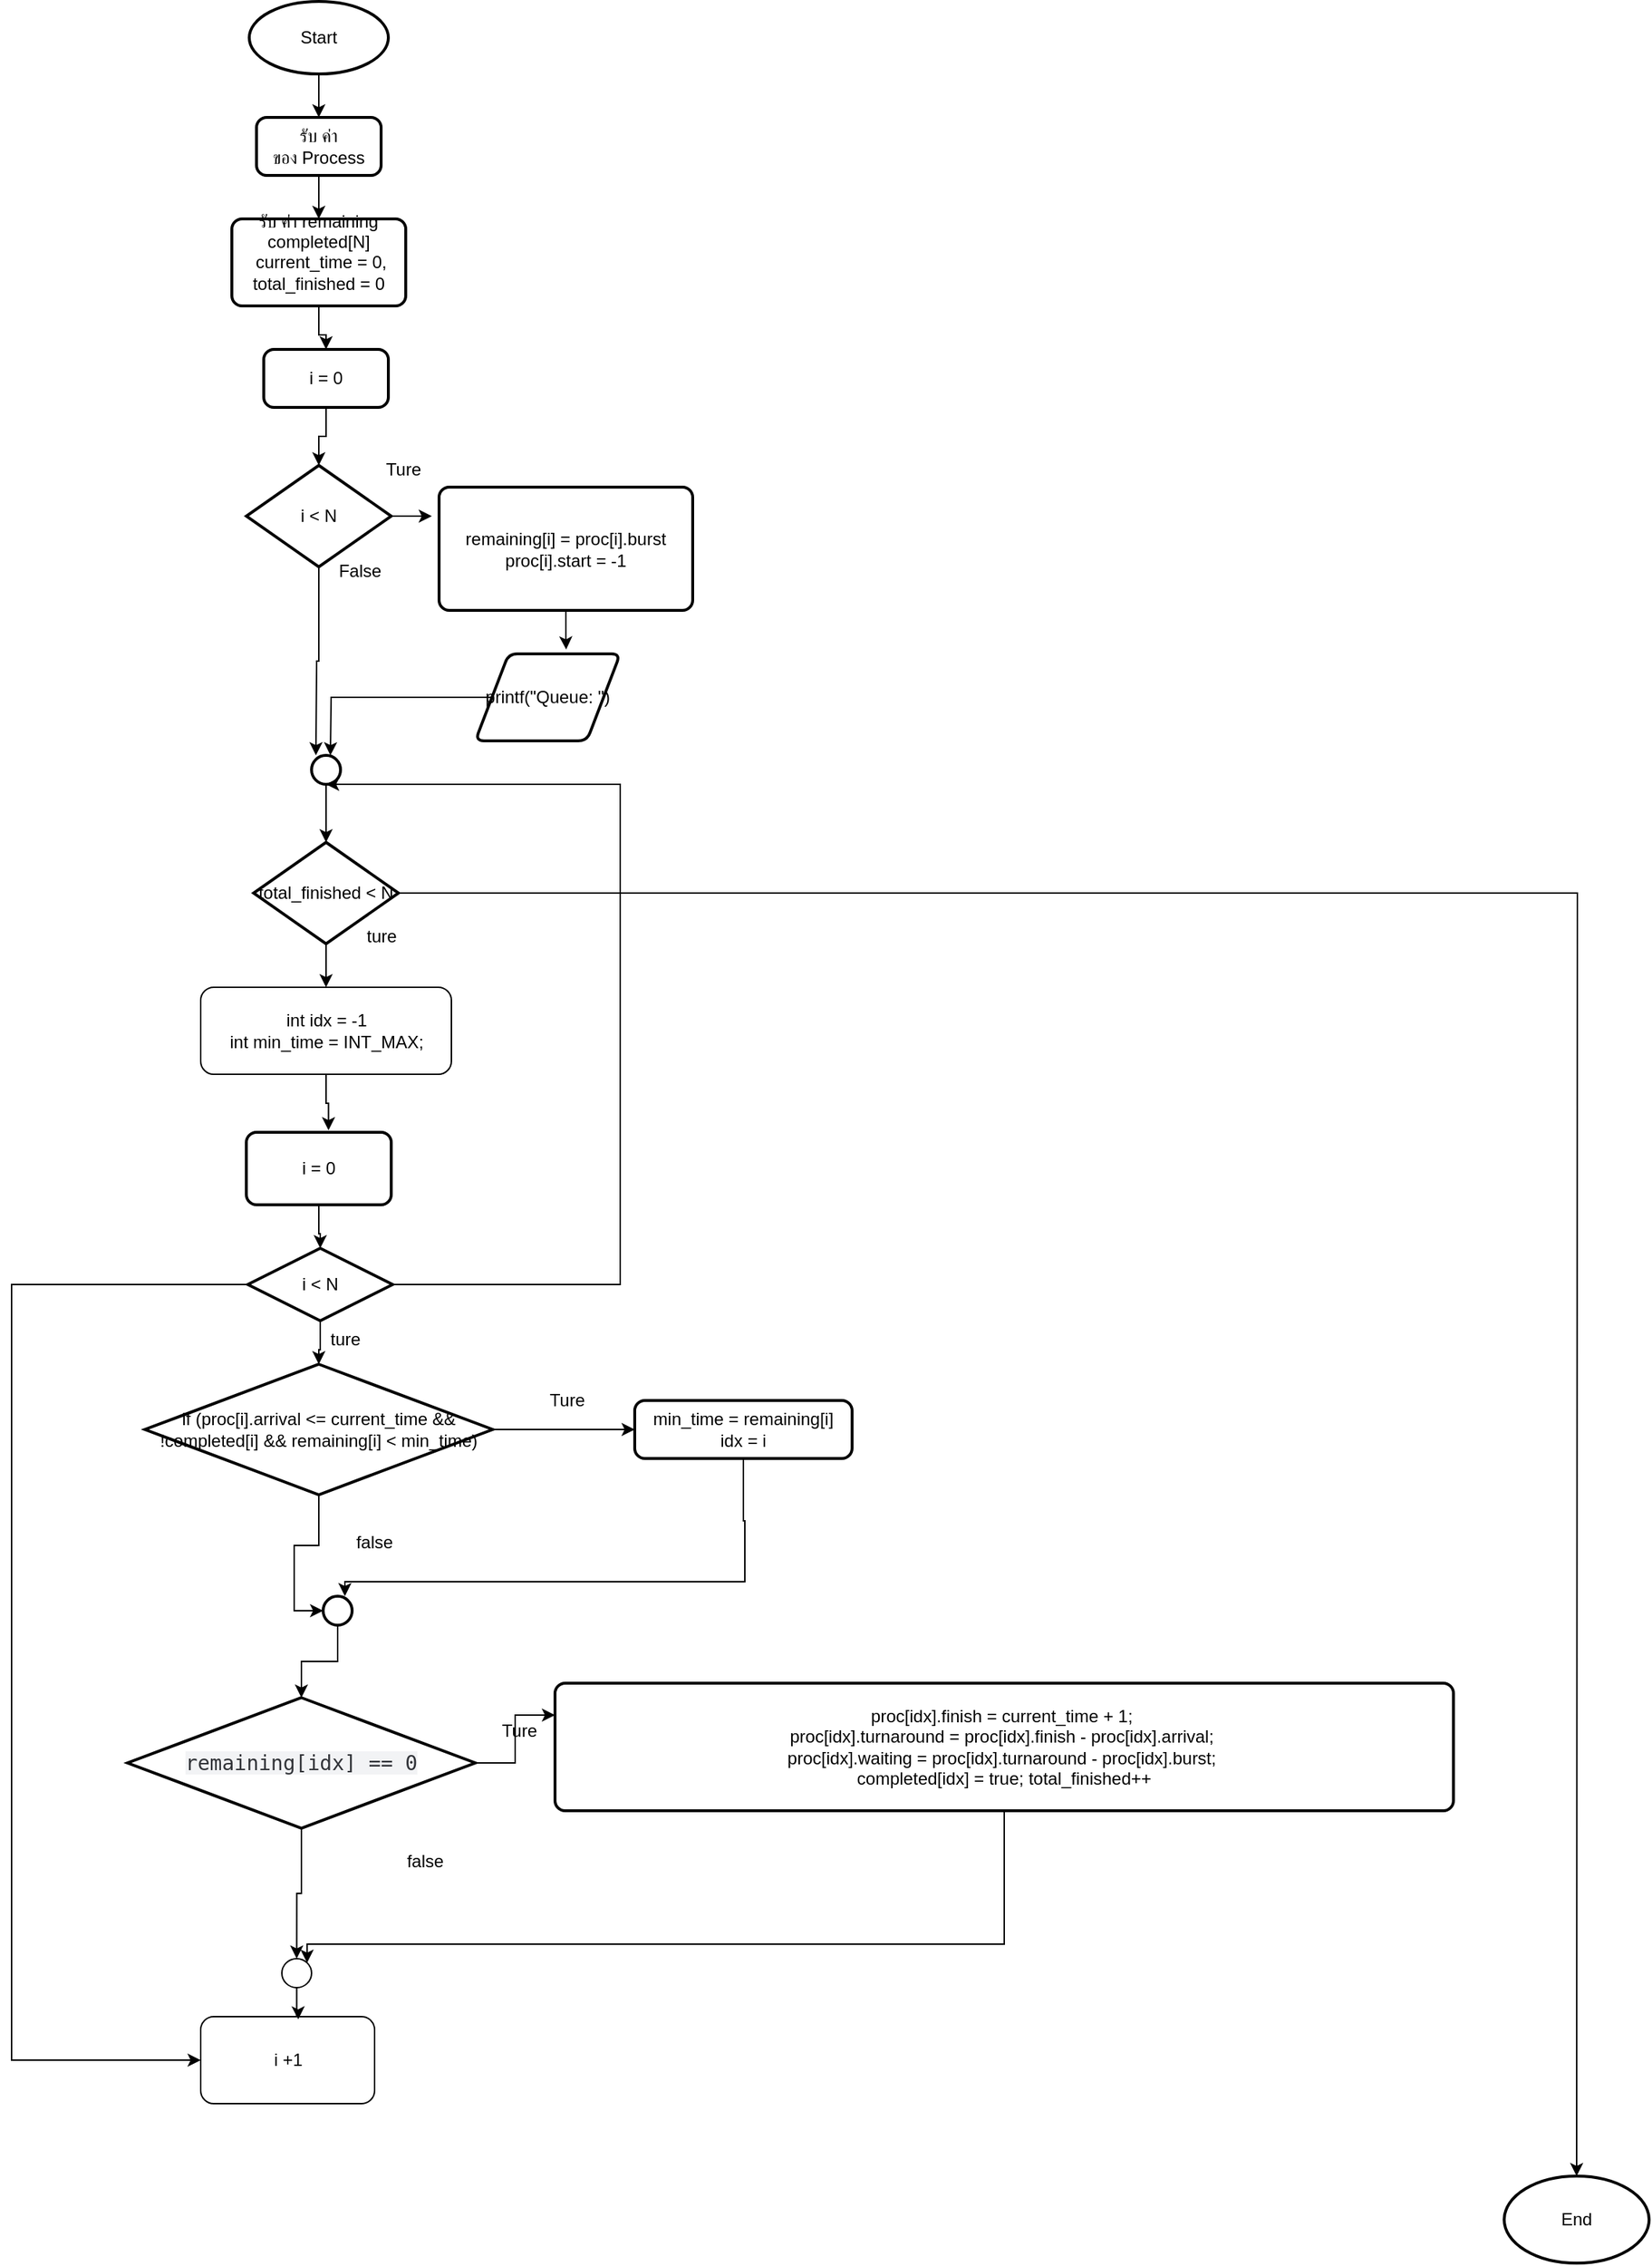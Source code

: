 <mxfile version="26.0.15">
  <diagram id="C5RBs43oDa-KdzZeNtuy" name="Page-1">
    <mxGraphModel dx="3663" dy="1614" grid="1" gridSize="10" guides="1" tooltips="1" connect="1" arrows="1" fold="1" page="1" pageScale="1" pageWidth="827" pageHeight="1169" math="0" shadow="0">
      <root>
        <mxCell id="WIyWlLk6GJQsqaUBKTNV-0" />
        <mxCell id="WIyWlLk6GJQsqaUBKTNV-1" parent="WIyWlLk6GJQsqaUBKTNV-0" />
        <mxCell id="ImtSqPIHlffISOj9dpkc-59" style="edgeStyle=orthogonalEdgeStyle;rounded=0;orthogonalLoop=1;jettySize=auto;html=1;entryX=0.5;entryY=0;entryDx=0;entryDy=0;" edge="1" parent="WIyWlLk6GJQsqaUBKTNV-1" source="ImtSqPIHlffISOj9dpkc-0" target="ImtSqPIHlffISOj9dpkc-1">
          <mxGeometry relative="1" as="geometry" />
        </mxCell>
        <mxCell id="ImtSqPIHlffISOj9dpkc-0" value="Start" style="strokeWidth=2;html=1;shape=mxgraph.flowchart.start_1;whiteSpace=wrap;" vertex="1" parent="WIyWlLk6GJQsqaUBKTNV-1">
          <mxGeometry x="314" y="40" width="96" height="50" as="geometry" />
        </mxCell>
        <mxCell id="ImtSqPIHlffISOj9dpkc-60" style="edgeStyle=orthogonalEdgeStyle;rounded=0;orthogonalLoop=1;jettySize=auto;html=1;entryX=0.5;entryY=0;entryDx=0;entryDy=0;" edge="1" parent="WIyWlLk6GJQsqaUBKTNV-1" source="ImtSqPIHlffISOj9dpkc-1" target="ImtSqPIHlffISOj9dpkc-2">
          <mxGeometry relative="1" as="geometry" />
        </mxCell>
        <mxCell id="ImtSqPIHlffISOj9dpkc-1" value="รับ ค่า ของ&amp;nbsp;Process" style="rounded=1;whiteSpace=wrap;html=1;absoluteArcSize=1;arcSize=14;strokeWidth=2;" vertex="1" parent="WIyWlLk6GJQsqaUBKTNV-1">
          <mxGeometry x="319" y="120" width="86" height="40" as="geometry" />
        </mxCell>
        <mxCell id="ImtSqPIHlffISOj9dpkc-61" style="edgeStyle=orthogonalEdgeStyle;rounded=0;orthogonalLoop=1;jettySize=auto;html=1;entryX=0.5;entryY=0;entryDx=0;entryDy=0;" edge="1" parent="WIyWlLk6GJQsqaUBKTNV-1" source="ImtSqPIHlffISOj9dpkc-2" target="ImtSqPIHlffISOj9dpkc-3">
          <mxGeometry relative="1" as="geometry" />
        </mxCell>
        <mxCell id="ImtSqPIHlffISOj9dpkc-2" value="รับ ค่า remaining&lt;div&gt;completed[N]&lt;/div&gt;&lt;div&gt;&amp;nbsp;current_time = 0, total_finished = 0&lt;br&gt;&lt;div&gt;&lt;span style=&quot;color: rgba(0, 0, 0, 0); font-family: monospace; font-size: 0px; text-align: start; text-wrap-mode: nowrap;&quot;&gt;completed[N]%3CmxGraphModel%3E%3Croot%3E%3CmxCell%20id%3D%220%22%2F%3E%3CmxCell%20id%3D%221%22%20parent%3D%220%22%2F%3E%3CmxCell%20id%3D%222%22%20value%3D%22%E0%B8%A3%E0%B8%B1%E0%B8%9A%20%E0%B8%84%E0%B9%88%E0%B8%B2%20%E0%B8%82%E0%B8%AD%E0%B8%87%26amp%3Bnbsp%3BProcess%22%20style%3D%22rounded%3D1%3BwhiteSpace%3Dwrap%3Bhtml%3D1%3BabsoluteArcSize%3D1%3BarcSize%3D14%3BstrokeWidth%3D2%3B%22%20vertex%3D%221%22%20parent%3D%221%22%3E%3CmxGeometry%20x%3D%22319%22%20y%3D%22120%22%20width%3D%2286%22%20height%3D%2240%22%20as%3D%22geometry%22%2F%3E%3C%2FmxCell%3E%3C%2Froot%3E%3C%2FmxGraphModel%3Eint remaining[N];&lt;/span&gt;&lt;/div&gt;&lt;/div&gt;" style="rounded=1;whiteSpace=wrap;html=1;absoluteArcSize=1;arcSize=14;strokeWidth=2;" vertex="1" parent="WIyWlLk6GJQsqaUBKTNV-1">
          <mxGeometry x="302" y="190" width="120" height="60" as="geometry" />
        </mxCell>
        <mxCell id="ImtSqPIHlffISOj9dpkc-3" value="i = 0" style="rounded=1;whiteSpace=wrap;html=1;absoluteArcSize=1;arcSize=14;strokeWidth=2;" vertex="1" parent="WIyWlLk6GJQsqaUBKTNV-1">
          <mxGeometry x="324" y="280" width="86" height="40" as="geometry" />
        </mxCell>
        <mxCell id="ImtSqPIHlffISOj9dpkc-6" style="edgeStyle=orthogonalEdgeStyle;rounded=0;orthogonalLoop=1;jettySize=auto;html=1;" edge="1" parent="WIyWlLk6GJQsqaUBKTNV-1" source="ImtSqPIHlffISOj9dpkc-4">
          <mxGeometry relative="1" as="geometry">
            <mxPoint x="360" y="560" as="targetPoint" />
          </mxGeometry>
        </mxCell>
        <mxCell id="ImtSqPIHlffISOj9dpkc-7" style="edgeStyle=orthogonalEdgeStyle;rounded=0;orthogonalLoop=1;jettySize=auto;html=1;" edge="1" parent="WIyWlLk6GJQsqaUBKTNV-1" source="ImtSqPIHlffISOj9dpkc-4">
          <mxGeometry relative="1" as="geometry">
            <mxPoint x="440" y="395" as="targetPoint" />
          </mxGeometry>
        </mxCell>
        <mxCell id="ImtSqPIHlffISOj9dpkc-4" value="i &amp;lt; N" style="strokeWidth=2;html=1;shape=mxgraph.flowchart.decision;whiteSpace=wrap;" vertex="1" parent="WIyWlLk6GJQsqaUBKTNV-1">
          <mxGeometry x="312" y="360" width="100" height="70" as="geometry" />
        </mxCell>
        <mxCell id="ImtSqPIHlffISOj9dpkc-5" style="edgeStyle=orthogonalEdgeStyle;rounded=0;orthogonalLoop=1;jettySize=auto;html=1;entryX=0.5;entryY=0;entryDx=0;entryDy=0;entryPerimeter=0;" edge="1" parent="WIyWlLk6GJQsqaUBKTNV-1" source="ImtSqPIHlffISOj9dpkc-3" target="ImtSqPIHlffISOj9dpkc-4">
          <mxGeometry relative="1" as="geometry" />
        </mxCell>
        <mxCell id="ImtSqPIHlffISOj9dpkc-8" value="False" style="text;html=1;align=center;verticalAlign=middle;resizable=0;points=[];autosize=1;strokeColor=none;fillColor=none;" vertex="1" parent="WIyWlLk6GJQsqaUBKTNV-1">
          <mxGeometry x="365" y="418" width="50" height="30" as="geometry" />
        </mxCell>
        <mxCell id="ImtSqPIHlffISOj9dpkc-9" value="Ture" style="text;html=1;align=center;verticalAlign=middle;resizable=0;points=[];autosize=1;strokeColor=none;fillColor=none;" vertex="1" parent="WIyWlLk6GJQsqaUBKTNV-1">
          <mxGeometry x="395" y="348" width="50" height="30" as="geometry" />
        </mxCell>
        <mxCell id="ImtSqPIHlffISOj9dpkc-11" value="remaining[i] = proc[i].burst&lt;div&gt;proc[i].start = -1&lt;/div&gt;" style="rounded=1;whiteSpace=wrap;html=1;absoluteArcSize=1;arcSize=14;strokeWidth=2;" vertex="1" parent="WIyWlLk6GJQsqaUBKTNV-1">
          <mxGeometry x="445" y="375" width="175" height="85" as="geometry" />
        </mxCell>
        <mxCell id="ImtSqPIHlffISOj9dpkc-14" style="edgeStyle=orthogonalEdgeStyle;rounded=0;orthogonalLoop=1;jettySize=auto;html=1;" edge="1" parent="WIyWlLk6GJQsqaUBKTNV-1" source="ImtSqPIHlffISOj9dpkc-12">
          <mxGeometry relative="1" as="geometry">
            <mxPoint x="370" y="560" as="targetPoint" />
          </mxGeometry>
        </mxCell>
        <mxCell id="ImtSqPIHlffISOj9dpkc-12" value="printf(&quot;Queue: &quot;)" style="shape=parallelogram;html=1;strokeWidth=2;perimeter=parallelogramPerimeter;whiteSpace=wrap;rounded=1;arcSize=12;size=0.23;" vertex="1" parent="WIyWlLk6GJQsqaUBKTNV-1">
          <mxGeometry x="470" y="490" width="100" height="60" as="geometry" />
        </mxCell>
        <mxCell id="ImtSqPIHlffISOj9dpkc-13" style="edgeStyle=orthogonalEdgeStyle;rounded=0;orthogonalLoop=1;jettySize=auto;html=1;entryX=0.627;entryY=-0.05;entryDx=0;entryDy=0;entryPerimeter=0;" edge="1" parent="WIyWlLk6GJQsqaUBKTNV-1" source="ImtSqPIHlffISOj9dpkc-11" target="ImtSqPIHlffISOj9dpkc-12">
          <mxGeometry relative="1" as="geometry" />
        </mxCell>
        <mxCell id="ImtSqPIHlffISOj9dpkc-15" value="" style="strokeWidth=2;html=1;shape=mxgraph.flowchart.start_2;whiteSpace=wrap;" vertex="1" parent="WIyWlLk6GJQsqaUBKTNV-1">
          <mxGeometry x="357" y="560" width="20" height="20" as="geometry" />
        </mxCell>
        <mxCell id="ImtSqPIHlffISOj9dpkc-19" style="edgeStyle=orthogonalEdgeStyle;rounded=0;orthogonalLoop=1;jettySize=auto;html=1;entryX=0.5;entryY=0;entryDx=0;entryDy=0;" edge="1" parent="WIyWlLk6GJQsqaUBKTNV-1" source="ImtSqPIHlffISOj9dpkc-16" target="ImtSqPIHlffISOj9dpkc-18">
          <mxGeometry relative="1" as="geometry" />
        </mxCell>
        <mxCell id="ImtSqPIHlffISOj9dpkc-57" style="edgeStyle=orthogonalEdgeStyle;rounded=0;orthogonalLoop=1;jettySize=auto;html=1;" edge="1" parent="WIyWlLk6GJQsqaUBKTNV-1" source="ImtSqPIHlffISOj9dpkc-16">
          <mxGeometry relative="1" as="geometry">
            <mxPoint x="1230" y="1540" as="targetPoint" />
          </mxGeometry>
        </mxCell>
        <mxCell id="ImtSqPIHlffISOj9dpkc-16" value="total_finished &amp;lt; N" style="strokeWidth=2;html=1;shape=mxgraph.flowchart.decision;whiteSpace=wrap;" vertex="1" parent="WIyWlLk6GJQsqaUBKTNV-1">
          <mxGeometry x="317" y="620" width="100" height="70" as="geometry" />
        </mxCell>
        <mxCell id="ImtSqPIHlffISOj9dpkc-17" style="edgeStyle=orthogonalEdgeStyle;rounded=0;orthogonalLoop=1;jettySize=auto;html=1;entryX=0.5;entryY=0;entryDx=0;entryDy=0;entryPerimeter=0;" edge="1" parent="WIyWlLk6GJQsqaUBKTNV-1" source="ImtSqPIHlffISOj9dpkc-15" target="ImtSqPIHlffISOj9dpkc-16">
          <mxGeometry relative="1" as="geometry" />
        </mxCell>
        <mxCell id="ImtSqPIHlffISOj9dpkc-18" value="int idx = -1&lt;div&gt;int min_time = INT_MAX;&lt;/div&gt;" style="rounded=1;whiteSpace=wrap;html=1;" vertex="1" parent="WIyWlLk6GJQsqaUBKTNV-1">
          <mxGeometry x="280.5" y="720" width="173" height="60" as="geometry" />
        </mxCell>
        <mxCell id="ImtSqPIHlffISOj9dpkc-21" value="i = 0" style="rounded=1;whiteSpace=wrap;html=1;absoluteArcSize=1;arcSize=14;strokeWidth=2;" vertex="1" parent="WIyWlLk6GJQsqaUBKTNV-1">
          <mxGeometry x="312" y="820" width="100" height="50" as="geometry" />
        </mxCell>
        <mxCell id="ImtSqPIHlffISOj9dpkc-49" style="edgeStyle=orthogonalEdgeStyle;rounded=0;orthogonalLoop=1;jettySize=auto;html=1;entryX=0;entryY=0.5;entryDx=0;entryDy=0;" edge="1" parent="WIyWlLk6GJQsqaUBKTNV-1" source="ImtSqPIHlffISOj9dpkc-22" target="ImtSqPIHlffISOj9dpkc-41">
          <mxGeometry relative="1" as="geometry">
            <Array as="points">
              <mxPoint x="150" y="925" />
              <mxPoint x="150" y="1460" />
            </Array>
          </mxGeometry>
        </mxCell>
        <mxCell id="ImtSqPIHlffISOj9dpkc-22" value=" i &amp;lt; N" style="strokeWidth=2;html=1;shape=mxgraph.flowchart.decision;whiteSpace=wrap;" vertex="1" parent="WIyWlLk6GJQsqaUBKTNV-1">
          <mxGeometry x="313" y="900" width="100" height="50" as="geometry" />
        </mxCell>
        <mxCell id="ImtSqPIHlffISOj9dpkc-25" style="edgeStyle=orthogonalEdgeStyle;rounded=0;orthogonalLoop=1;jettySize=auto;html=1;" edge="1" parent="WIyWlLk6GJQsqaUBKTNV-1" source="ImtSqPIHlffISOj9dpkc-23">
          <mxGeometry relative="1" as="geometry">
            <mxPoint x="580.0" y="1025" as="targetPoint" />
          </mxGeometry>
        </mxCell>
        <mxCell id="ImtSqPIHlffISOj9dpkc-28" style="edgeStyle=orthogonalEdgeStyle;rounded=0;orthogonalLoop=1;jettySize=auto;html=1;entryX=0;entryY=0.5;entryDx=0;entryDy=0;entryPerimeter=0;" edge="1" parent="WIyWlLk6GJQsqaUBKTNV-1" source="ImtSqPIHlffISOj9dpkc-23" target="ImtSqPIHlffISOj9dpkc-31">
          <mxGeometry relative="1" as="geometry">
            <mxPoint x="362" y="1140" as="targetPoint" />
          </mxGeometry>
        </mxCell>
        <mxCell id="ImtSqPIHlffISOj9dpkc-23" value=" if (proc[i].arrival &amp;lt;= current_time &amp;amp;&amp;amp; !completed[i] &amp;amp;&amp;amp; remaining[i] &amp;lt; min_time)" style="strokeWidth=2;html=1;shape=mxgraph.flowchart.decision;whiteSpace=wrap;" vertex="1" parent="WIyWlLk6GJQsqaUBKTNV-1">
          <mxGeometry x="242" y="980" width="240" height="90" as="geometry" />
        </mxCell>
        <mxCell id="ImtSqPIHlffISOj9dpkc-24" value="Ture" style="text;html=1;align=center;verticalAlign=middle;resizable=0;points=[];autosize=1;strokeColor=none;fillColor=none;" vertex="1" parent="WIyWlLk6GJQsqaUBKTNV-1">
          <mxGeometry x="507.5" y="990" width="50" height="30" as="geometry" />
        </mxCell>
        <mxCell id="ImtSqPIHlffISOj9dpkc-30" style="edgeStyle=orthogonalEdgeStyle;rounded=0;orthogonalLoop=1;jettySize=auto;html=1;" edge="1" parent="WIyWlLk6GJQsqaUBKTNV-1" source="ImtSqPIHlffISOj9dpkc-26">
          <mxGeometry relative="1" as="geometry">
            <mxPoint x="380" y="1140" as="targetPoint" />
            <Array as="points">
              <mxPoint x="655" y="1088" />
              <mxPoint x="656" y="1088" />
              <mxPoint x="656" y="1130" />
            </Array>
          </mxGeometry>
        </mxCell>
        <mxCell id="ImtSqPIHlffISOj9dpkc-26" value="min_time = remaining[i]&lt;div&gt;idx = i&lt;/div&gt;" style="rounded=1;whiteSpace=wrap;html=1;absoluteArcSize=1;arcSize=14;strokeWidth=2;" vertex="1" parent="WIyWlLk6GJQsqaUBKTNV-1">
          <mxGeometry x="580" y="1005" width="150" height="40" as="geometry" />
        </mxCell>
        <mxCell id="ImtSqPIHlffISOj9dpkc-29" value="false" style="text;html=1;align=center;verticalAlign=middle;resizable=0;points=[];autosize=1;strokeColor=none;fillColor=none;" vertex="1" parent="WIyWlLk6GJQsqaUBKTNV-1">
          <mxGeometry x="375" y="1088" width="50" height="30" as="geometry" />
        </mxCell>
        <mxCell id="ImtSqPIHlffISOj9dpkc-34" value="" style="edgeStyle=orthogonalEdgeStyle;rounded=0;orthogonalLoop=1;jettySize=auto;html=1;" edge="1" parent="WIyWlLk6GJQsqaUBKTNV-1" source="ImtSqPIHlffISOj9dpkc-31" target="ImtSqPIHlffISOj9dpkc-33">
          <mxGeometry relative="1" as="geometry" />
        </mxCell>
        <mxCell id="ImtSqPIHlffISOj9dpkc-31" value="" style="strokeWidth=2;html=1;shape=mxgraph.flowchart.start_2;whiteSpace=wrap;" vertex="1" parent="WIyWlLk6GJQsqaUBKTNV-1">
          <mxGeometry x="365" y="1140" width="20" height="20" as="geometry" />
        </mxCell>
        <mxCell id="ImtSqPIHlffISOj9dpkc-39" style="edgeStyle=orthogonalEdgeStyle;rounded=0;orthogonalLoop=1;jettySize=auto;html=1;entryX=0;entryY=0.25;entryDx=0;entryDy=0;" edge="1" parent="WIyWlLk6GJQsqaUBKTNV-1" source="ImtSqPIHlffISOj9dpkc-33" target="ImtSqPIHlffISOj9dpkc-38">
          <mxGeometry relative="1" as="geometry" />
        </mxCell>
        <mxCell id="ImtSqPIHlffISOj9dpkc-47" style="edgeStyle=orthogonalEdgeStyle;rounded=0;orthogonalLoop=1;jettySize=auto;html=1;entryX=0.5;entryY=0;entryDx=0;entryDy=0;" edge="1" parent="WIyWlLk6GJQsqaUBKTNV-1" source="ImtSqPIHlffISOj9dpkc-33" target="ImtSqPIHlffISOj9dpkc-45">
          <mxGeometry relative="1" as="geometry" />
        </mxCell>
        <mxCell id="ImtSqPIHlffISOj9dpkc-33" value="&lt;span style=&quot;color: oklab(0.321 -0.0 -0.009); font-family: &amp;quot;gg mono&amp;quot;, &amp;quot;Source Code Pro&amp;quot;, Consolas, &amp;quot;Andale Mono WT&amp;quot;, &amp;quot;Andale Mono&amp;quot;, &amp;quot;Lucida Console&amp;quot;, &amp;quot;Lucida Sans Typewriter&amp;quot;, &amp;quot;DejaVu Sans Mono&amp;quot;, &amp;quot;Bitstream Vera Sans Mono&amp;quot;, &amp;quot;Liberation Mono&amp;quot;, &amp;quot;Nimbus Mono L&amp;quot;, Monaco, &amp;quot;Courier New&amp;quot;, Courier, monospace; font-size: 14px; text-align: start; white-space: pre; background-color: oklab(0.964 -0.0 -0.003);&quot;&gt;remaining[idx] == 0&lt;/span&gt;" style="strokeWidth=2;html=1;shape=mxgraph.flowchart.decision;whiteSpace=wrap;" vertex="1" parent="WIyWlLk6GJQsqaUBKTNV-1">
          <mxGeometry x="230" y="1210" width="240" height="90" as="geometry" />
        </mxCell>
        <mxCell id="ImtSqPIHlffISOj9dpkc-37" value="Ture" style="text;html=1;align=center;verticalAlign=middle;resizable=0;points=[];autosize=1;strokeColor=none;fillColor=none;" vertex="1" parent="WIyWlLk6GJQsqaUBKTNV-1">
          <mxGeometry x="475" y="1218" width="50" height="30" as="geometry" />
        </mxCell>
        <mxCell id="ImtSqPIHlffISOj9dpkc-43" style="edgeStyle=orthogonalEdgeStyle;rounded=0;orthogonalLoop=1;jettySize=auto;html=1;entryX=1;entryY=0;entryDx=0;entryDy=0;" edge="1" parent="WIyWlLk6GJQsqaUBKTNV-1" source="ImtSqPIHlffISOj9dpkc-38" target="ImtSqPIHlffISOj9dpkc-45">
          <mxGeometry relative="1" as="geometry">
            <mxPoint x="570.0" y="1340" as="targetPoint" />
            <Array as="points">
              <mxPoint x="835" y="1380" />
              <mxPoint x="354" y="1380" />
            </Array>
          </mxGeometry>
        </mxCell>
        <mxCell id="ImtSqPIHlffISOj9dpkc-38" value="proc[idx].finish = current_time + 1;&amp;nbsp;&lt;div&gt;proc[idx].turnaround = proc[idx].finish - proc[idx].arrival;&amp;nbsp;&lt;/div&gt;&lt;div&gt;proc[idx].waiting = proc[idx].turnaround - proc[idx].burst;&amp;nbsp;&lt;/div&gt;&lt;div&gt;completed[idx] = true; total_finished++&lt;/div&gt;" style="rounded=1;whiteSpace=wrap;html=1;absoluteArcSize=1;arcSize=14;strokeWidth=2;" vertex="1" parent="WIyWlLk6GJQsqaUBKTNV-1">
          <mxGeometry x="525" y="1200" width="620" height="88" as="geometry" />
        </mxCell>
        <mxCell id="ImtSqPIHlffISOj9dpkc-40" value="false" style="text;html=1;align=center;verticalAlign=middle;resizable=0;points=[];autosize=1;strokeColor=none;fillColor=none;" vertex="1" parent="WIyWlLk6GJQsqaUBKTNV-1">
          <mxGeometry x="410" y="1308" width="50" height="30" as="geometry" />
        </mxCell>
        <mxCell id="ImtSqPIHlffISOj9dpkc-41" value="i +1" style="rounded=1;whiteSpace=wrap;html=1;" vertex="1" parent="WIyWlLk6GJQsqaUBKTNV-1">
          <mxGeometry x="280.5" y="1430" width="120" height="60" as="geometry" />
        </mxCell>
        <mxCell id="ImtSqPIHlffISOj9dpkc-45" value="" style="ellipse;whiteSpace=wrap;html=1;rounded=1;" vertex="1" parent="WIyWlLk6GJQsqaUBKTNV-1">
          <mxGeometry x="336.5" y="1390" width="20.5" height="20" as="geometry" />
        </mxCell>
        <mxCell id="ImtSqPIHlffISOj9dpkc-48" style="edgeStyle=orthogonalEdgeStyle;rounded=0;orthogonalLoop=1;jettySize=auto;html=1;entryX=0.561;entryY=0.032;entryDx=0;entryDy=0;entryPerimeter=0;" edge="1" parent="WIyWlLk6GJQsqaUBKTNV-1" source="ImtSqPIHlffISOj9dpkc-45" target="ImtSqPIHlffISOj9dpkc-41">
          <mxGeometry relative="1" as="geometry" />
        </mxCell>
        <mxCell id="ImtSqPIHlffISOj9dpkc-50" style="edgeStyle=orthogonalEdgeStyle;rounded=0;orthogonalLoop=1;jettySize=auto;html=1;entryX=0.567;entryY=-0.028;entryDx=0;entryDy=0;entryPerimeter=0;" edge="1" parent="WIyWlLk6GJQsqaUBKTNV-1" source="ImtSqPIHlffISOj9dpkc-18" target="ImtSqPIHlffISOj9dpkc-21">
          <mxGeometry relative="1" as="geometry" />
        </mxCell>
        <mxCell id="ImtSqPIHlffISOj9dpkc-51" style="edgeStyle=orthogonalEdgeStyle;rounded=0;orthogonalLoop=1;jettySize=auto;html=1;entryX=0.5;entryY=0;entryDx=0;entryDy=0;entryPerimeter=0;" edge="1" parent="WIyWlLk6GJQsqaUBKTNV-1" source="ImtSqPIHlffISOj9dpkc-21" target="ImtSqPIHlffISOj9dpkc-22">
          <mxGeometry relative="1" as="geometry" />
        </mxCell>
        <mxCell id="ImtSqPIHlffISOj9dpkc-52" style="edgeStyle=orthogonalEdgeStyle;rounded=0;orthogonalLoop=1;jettySize=auto;html=1;entryX=0.5;entryY=0;entryDx=0;entryDy=0;entryPerimeter=0;" edge="1" parent="WIyWlLk6GJQsqaUBKTNV-1" source="ImtSqPIHlffISOj9dpkc-22" target="ImtSqPIHlffISOj9dpkc-23">
          <mxGeometry relative="1" as="geometry" />
        </mxCell>
        <mxCell id="ImtSqPIHlffISOj9dpkc-54" value="ture" style="text;html=1;align=center;verticalAlign=middle;resizable=0;points=[];autosize=1;strokeColor=none;fillColor=none;" vertex="1" parent="WIyWlLk6GJQsqaUBKTNV-1">
          <mxGeometry x="360" y="948" width="40" height="30" as="geometry" />
        </mxCell>
        <mxCell id="ImtSqPIHlffISOj9dpkc-55" style="edgeStyle=orthogonalEdgeStyle;rounded=0;orthogonalLoop=1;jettySize=auto;html=1;entryX=0.5;entryY=1;entryDx=0;entryDy=0;entryPerimeter=0;" edge="1" parent="WIyWlLk6GJQsqaUBKTNV-1" source="ImtSqPIHlffISOj9dpkc-22" target="ImtSqPIHlffISOj9dpkc-15">
          <mxGeometry relative="1" as="geometry">
            <Array as="points">
              <mxPoint x="570" y="925" />
              <mxPoint x="570" y="580" />
            </Array>
          </mxGeometry>
        </mxCell>
        <mxCell id="ImtSqPIHlffISOj9dpkc-56" value="ture" style="text;html=1;align=center;verticalAlign=middle;resizable=0;points=[];autosize=1;strokeColor=none;fillColor=none;" vertex="1" parent="WIyWlLk6GJQsqaUBKTNV-1">
          <mxGeometry x="385" y="670" width="40" height="30" as="geometry" />
        </mxCell>
        <mxCell id="ImtSqPIHlffISOj9dpkc-58" value="End" style="strokeWidth=2;html=1;shape=mxgraph.flowchart.start_1;whiteSpace=wrap;" vertex="1" parent="WIyWlLk6GJQsqaUBKTNV-1">
          <mxGeometry x="1180" y="1540" width="100" height="60" as="geometry" />
        </mxCell>
      </root>
    </mxGraphModel>
  </diagram>
</mxfile>
